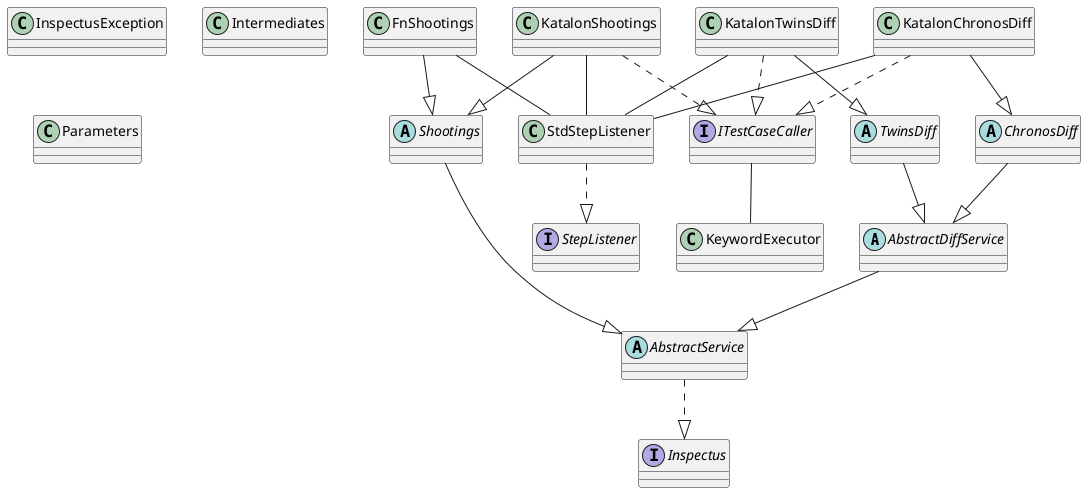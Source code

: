 @startuml
abstract class "AbstractDiffService"
abstract class "AbstractService"
abstract class "ChronosDiff"
interface "Inspectus"
class "InspectusException"
class "Intermediates"
class "Parameters"
abstract class "Shootings"
class "StdStepListener"
interface "StepListener"
abstract class "TwinsDiff"
class "FnShootings"
interface "ITestCaseCaller"
class "KatalonChronosDiff"
class "KatalonShootings"
class "KatalonTwinsDiff"
class "KeywordExecutor"

AbstractService ..|> Inspectus
AbstractDiffService --|> AbstractService
Shootings --|> AbstractService
FnShootings --|> Shootings
ChronosDiff --|> AbstractDiffService
TwinsDiff --|> AbstractDiffService
KatalonShootings --|> Shootings
KatalonChronosDiff --|> ChronosDiff
KatalonTwinsDiff --|> TwinsDiff
StdStepListener ..|> StepListener
ITestCaseCaller -- KeywordExecutor
KatalonChronosDiff ..|> ITestCaseCaller
KatalonTwinsDiff ..|> ITestCaseCaller
KatalonShootings ..|> ITestCaseCaller
FnShootings -- StdStepListener
KatalonChronosDiff -- StdStepListener
KatalonTwinsDiff -- StdStepListener
KatalonShootings -- StdStepListener
@enduml
